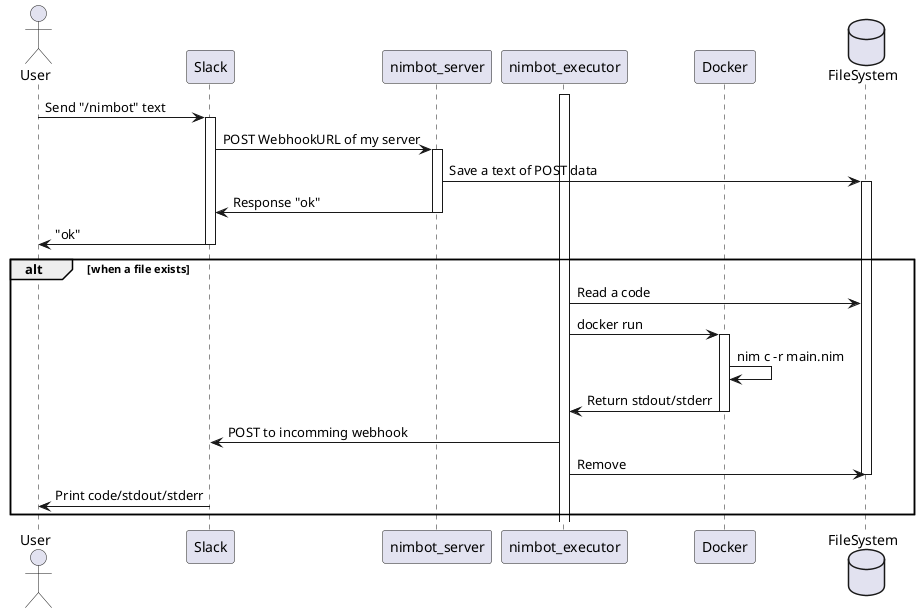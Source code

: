 @startuml

actor User as user
participant Slack as slack
participant nimbot_server as server
participant nimbot_executor as exec
participant Docker as container
database FileSystem as fs

activate exec

user -> slack : Send "/nimbot" text
activate slack
slack -> server : POST WebhookURL of my server
activate server
server -> fs : Save a text of POST data
activate fs
server -> slack : Response "ok"
deactivate server
slack -> user : "ok"
deactivate slack

alt when a file exists
    exec -> fs : Read a code
    exec -> container : docker run
    activate container
    container -> container : nim c -r main.nim
    container -> exec : Return stdout/stderr
    deactivate container
    exec -> slack : POST to incomming webhook
    exec -> fs : Remove
    deactivate fs
    slack -> user : Print code/stdout/stderr
end

@enduml
